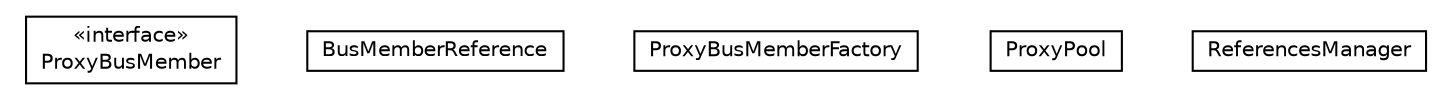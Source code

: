 #!/usr/local/bin/dot
#
# Class diagram 
# Generated by UMLGraph version R5_6-24-gf6e263 (http://www.umlgraph.org/)
#

digraph G {
	edge [fontname="Helvetica",fontsize=10,labelfontname="Helvetica",labelfontsize=10];
	node [fontname="Helvetica",fontsize=10,shape=plaintext];
	nodesep=0.25;
	ranksep=0.5;
	// org.universAAL.ri.gateway.proxies.ProxyBusMember
	c967916 [label=<<table title="org.universAAL.ri.gateway.proxies.ProxyBusMember" border="0" cellborder="1" cellspacing="0" cellpadding="2" port="p" href="./ProxyBusMember.html">
		<tr><td><table border="0" cellspacing="0" cellpadding="1">
<tr><td align="center" balign="center"> &#171;interface&#187; </td></tr>
<tr><td align="center" balign="center"> ProxyBusMember </td></tr>
		</table></td></tr>
		</table>>, URL="./ProxyBusMember.html", fontname="Helvetica", fontcolor="black", fontsize=10.0];
	// org.universAAL.ri.gateway.proxies.BusMemberReference
	c967917 [label=<<table title="org.universAAL.ri.gateway.proxies.BusMemberReference" border="0" cellborder="1" cellspacing="0" cellpadding="2" port="p" href="./BusMemberReference.html">
		<tr><td><table border="0" cellspacing="0" cellpadding="1">
<tr><td align="center" balign="center"> BusMemberReference </td></tr>
		</table></td></tr>
		</table>>, URL="./BusMemberReference.html", fontname="Helvetica", fontcolor="black", fontsize=10.0];
	// org.universAAL.ri.gateway.proxies.ProxyBusMemberFactory
	c967918 [label=<<table title="org.universAAL.ri.gateway.proxies.ProxyBusMemberFactory" border="0" cellborder="1" cellspacing="0" cellpadding="2" port="p" href="./ProxyBusMemberFactory.html">
		<tr><td><table border="0" cellspacing="0" cellpadding="1">
<tr><td align="center" balign="center"> ProxyBusMemberFactory </td></tr>
		</table></td></tr>
		</table>>, URL="./ProxyBusMemberFactory.html", fontname="Helvetica", fontcolor="black", fontsize=10.0];
	// org.universAAL.ri.gateway.proxies.ProxyPool
	c967919 [label=<<table title="org.universAAL.ri.gateway.proxies.ProxyPool" border="0" cellborder="1" cellspacing="0" cellpadding="2" port="p" href="./ProxyPool.html">
		<tr><td><table border="0" cellspacing="0" cellpadding="1">
<tr><td align="center" balign="center"> ProxyPool </td></tr>
		</table></td></tr>
		</table>>, URL="./ProxyPool.html", fontname="Helvetica", fontcolor="black", fontsize=10.0];
	// org.universAAL.ri.gateway.proxies.ReferencesManager
	c967920 [label=<<table title="org.universAAL.ri.gateway.proxies.ReferencesManager" border="0" cellborder="1" cellspacing="0" cellpadding="2" port="p" href="./ReferencesManager.html">
		<tr><td><table border="0" cellspacing="0" cellpadding="1">
<tr><td align="center" balign="center"> ReferencesManager </td></tr>
		</table></td></tr>
		</table>>, URL="./ReferencesManager.html", fontname="Helvetica", fontcolor="black", fontsize=10.0];
}

